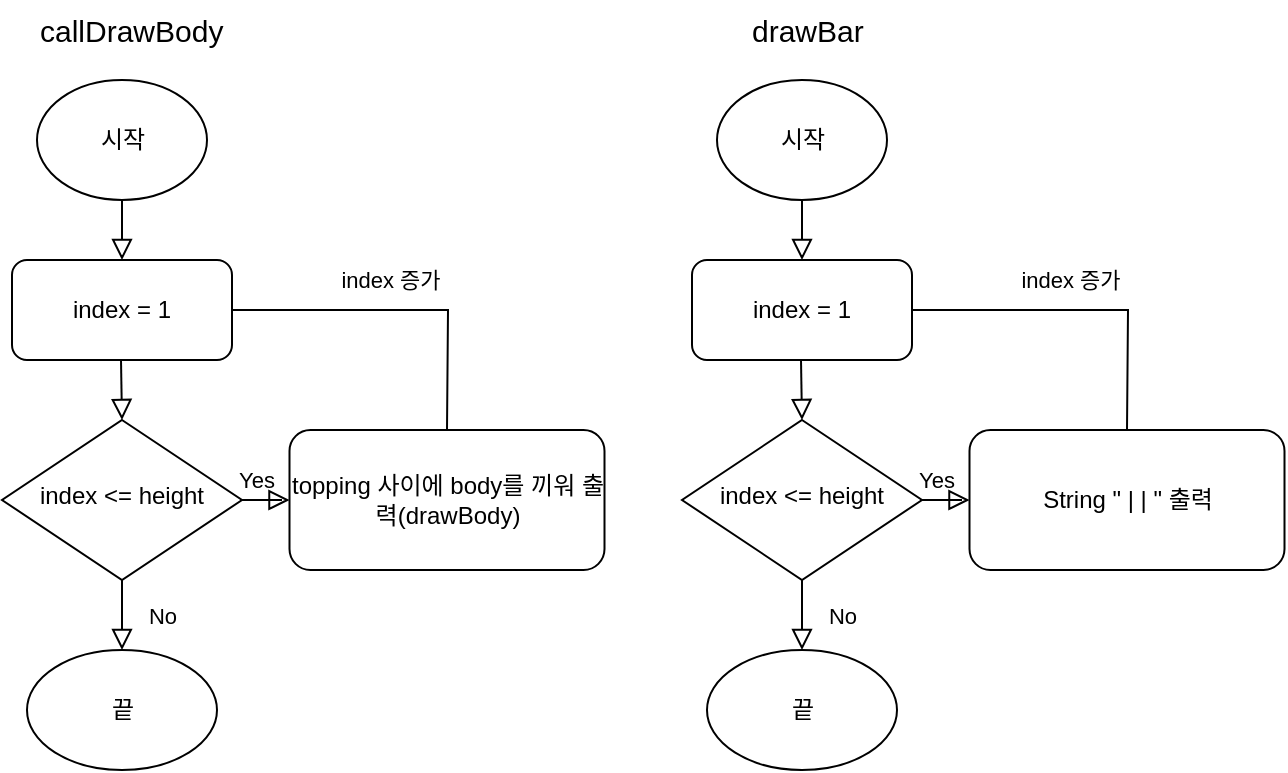 <mxfile version="21.6.2" type="device">
  <diagram id="C5RBs43oDa-KdzZeNtuy" name="Page-1">
    <mxGraphModel dx="966" dy="668" grid="1" gridSize="10" guides="1" tooltips="1" connect="1" arrows="1" fold="1" page="1" pageScale="1" pageWidth="827" pageHeight="1169" math="0" shadow="0">
      <root>
        <mxCell id="WIyWlLk6GJQsqaUBKTNV-0" />
        <mxCell id="WIyWlLk6GJQsqaUBKTNV-1" parent="WIyWlLk6GJQsqaUBKTNV-0" />
        <mxCell id="WIyWlLk6GJQsqaUBKTNV-2" value="" style="rounded=0;html=1;jettySize=auto;orthogonalLoop=1;fontSize=11;endArrow=block;endFill=0;endSize=8;strokeWidth=1;shadow=0;labelBackgroundColor=none;edgeStyle=orthogonalEdgeStyle;" parent="WIyWlLk6GJQsqaUBKTNV-1" edge="1">
          <mxGeometry relative="1" as="geometry">
            <mxPoint x="70" y="120" as="sourcePoint" />
            <mxPoint x="70" y="150" as="targetPoint" />
          </mxGeometry>
        </mxCell>
        <mxCell id="WIyWlLk6GJQsqaUBKTNV-4" value="No" style="rounded=0;html=1;jettySize=auto;orthogonalLoop=1;fontSize=11;endArrow=block;endFill=0;endSize=8;strokeWidth=1;shadow=0;labelBackgroundColor=none;edgeStyle=orthogonalEdgeStyle;exitX=0.5;exitY=1;exitDx=0;exitDy=0;entryX=0.5;entryY=0;entryDx=0;entryDy=0;" parent="WIyWlLk6GJQsqaUBKTNV-1" source="WIyWlLk6GJQsqaUBKTNV-6" target="kgnpg1wfMWJ6gp_dg6EU-1" edge="1">
          <mxGeometry y="20" relative="1" as="geometry">
            <mxPoint as="offset" />
            <mxPoint x="72.5" y="315" as="sourcePoint" />
            <mxPoint x="70" y="340" as="targetPoint" />
          </mxGeometry>
        </mxCell>
        <mxCell id="WIyWlLk6GJQsqaUBKTNV-5" value="Yes" style="edgeStyle=orthogonalEdgeStyle;rounded=0;html=1;jettySize=auto;orthogonalLoop=1;fontSize=11;endArrow=block;endFill=0;endSize=8;strokeWidth=1;shadow=0;labelBackgroundColor=none;" parent="WIyWlLk6GJQsqaUBKTNV-1" target="WIyWlLk6GJQsqaUBKTNV-7" edge="1">
          <mxGeometry y="10" relative="1" as="geometry">
            <mxPoint as="offset" />
            <mxPoint x="120" y="270" as="sourcePoint" />
            <Array as="points">
              <mxPoint x="150" y="270" />
              <mxPoint x="150" y="270" />
            </Array>
          </mxGeometry>
        </mxCell>
        <mxCell id="WIyWlLk6GJQsqaUBKTNV-6" value="index &amp;lt;= height" style="rhombus;whiteSpace=wrap;html=1;shadow=0;fontFamily=Helvetica;fontSize=12;align=center;strokeWidth=1;spacing=6;spacingTop=-4;" parent="WIyWlLk6GJQsqaUBKTNV-1" vertex="1">
          <mxGeometry x="10" y="230" width="120" height="80" as="geometry" />
        </mxCell>
        <mxCell id="WIyWlLk6GJQsqaUBKTNV-7" value="topping 사이에 body를 끼워 출력(drawBody)" style="rounded=1;whiteSpace=wrap;html=1;fontSize=12;glass=0;strokeWidth=1;shadow=0;" parent="WIyWlLk6GJQsqaUBKTNV-1" vertex="1">
          <mxGeometry x="153.75" y="235" width="157.5" height="70" as="geometry" />
        </mxCell>
        <mxCell id="kgnpg1wfMWJ6gp_dg6EU-0" value="시작" style="ellipse;whiteSpace=wrap;html=1;" parent="WIyWlLk6GJQsqaUBKTNV-1" vertex="1">
          <mxGeometry x="27.5" y="60" width="85" height="60" as="geometry" />
        </mxCell>
        <mxCell id="kgnpg1wfMWJ6gp_dg6EU-1" value="끝" style="ellipse;whiteSpace=wrap;html=1;" parent="WIyWlLk6GJQsqaUBKTNV-1" vertex="1">
          <mxGeometry x="22.5" y="345" width="95" height="60" as="geometry" />
        </mxCell>
        <mxCell id="kgnpg1wfMWJ6gp_dg6EU-2" value="&lt;span style=&quot;font-size: 15px;&quot;&gt;callDrawBody&lt;/span&gt;" style="text;strokeColor=none;fillColor=none;align=left;verticalAlign=middle;spacingLeft=4;spacingRight=4;overflow=hidden;points=[[0,0.5],[1,0.5]];portConstraint=eastwest;rotatable=0;whiteSpace=wrap;html=1;" parent="WIyWlLk6GJQsqaUBKTNV-1" vertex="1">
          <mxGeometry x="22.5" y="20" width="107.5" height="30" as="geometry" />
        </mxCell>
        <mxCell id="kgnpg1wfMWJ6gp_dg6EU-5" value="" style="endArrow=none;rounded=0;endFill=0;entryX=1;entryY=0.5;entryDx=0;entryDy=0;html=1;exitX=0.5;exitY=0;exitDx=0;exitDy=0;" parent="WIyWlLk6GJQsqaUBKTNV-1" source="WIyWlLk6GJQsqaUBKTNV-7" target="kgnpg1wfMWJ6gp_dg6EU-8" edge="1">
          <mxGeometry width="50" height="50" relative="1" as="geometry">
            <mxPoint x="232.5" y="250" as="sourcePoint" />
            <mxPoint x="72.5" y="200" as="targetPoint" />
            <Array as="points">
              <mxPoint x="233" y="175" />
            </Array>
          </mxGeometry>
        </mxCell>
        <mxCell id="kgnpg1wfMWJ6gp_dg6EU-12" value="index 증가" style="edgeLabel;html=1;align=center;verticalAlign=middle;resizable=0;points=[];" parent="kgnpg1wfMWJ6gp_dg6EU-5" vertex="1" connectable="0">
          <mxGeometry x="0.147" y="2" relative="1" as="geometry">
            <mxPoint x="7" y="-17" as="offset" />
          </mxGeometry>
        </mxCell>
        <mxCell id="kgnpg1wfMWJ6gp_dg6EU-8" value="index = 1" style="rounded=1;whiteSpace=wrap;html=1;" parent="WIyWlLk6GJQsqaUBKTNV-1" vertex="1">
          <mxGeometry x="15" y="150" width="110" height="50" as="geometry" />
        </mxCell>
        <mxCell id="kgnpg1wfMWJ6gp_dg6EU-9" value="" style="rounded=0;html=1;jettySize=auto;orthogonalLoop=1;fontSize=11;endArrow=block;endFill=0;endSize=8;strokeWidth=1;shadow=0;labelBackgroundColor=none;edgeStyle=orthogonalEdgeStyle;entryX=0.5;entryY=0;entryDx=0;entryDy=0;" parent="WIyWlLk6GJQsqaUBKTNV-1" target="WIyWlLk6GJQsqaUBKTNV-6" edge="1">
          <mxGeometry relative="1" as="geometry">
            <mxPoint x="69.5" y="200" as="sourcePoint" />
            <mxPoint x="69.5" y="230" as="targetPoint" />
          </mxGeometry>
        </mxCell>
        <mxCell id="kgnpg1wfMWJ6gp_dg6EU-30" value="&lt;font style=&quot;font-size: 15px;&quot;&gt;drawBar&lt;/font&gt;" style="text;strokeColor=none;fillColor=none;align=left;verticalAlign=middle;spacingLeft=4;spacingRight=4;overflow=hidden;points=[[0,0.5],[1,0.5]];portConstraint=eastwest;rotatable=0;whiteSpace=wrap;html=1;" parent="WIyWlLk6GJQsqaUBKTNV-1" vertex="1">
          <mxGeometry x="379" y="20" width="70" height="30" as="geometry" />
        </mxCell>
        <mxCell id="8g1LNyXFj_cM1cs8vt9g-8" value="" style="rounded=0;html=1;jettySize=auto;orthogonalLoop=1;fontSize=11;endArrow=block;endFill=0;endSize=8;strokeWidth=1;shadow=0;labelBackgroundColor=none;edgeStyle=orthogonalEdgeStyle;" edge="1" parent="WIyWlLk6GJQsqaUBKTNV-1">
          <mxGeometry relative="1" as="geometry">
            <mxPoint x="410" y="120" as="sourcePoint" />
            <mxPoint x="410" y="150" as="targetPoint" />
          </mxGeometry>
        </mxCell>
        <mxCell id="8g1LNyXFj_cM1cs8vt9g-9" value="No" style="rounded=0;html=1;jettySize=auto;orthogonalLoop=1;fontSize=11;endArrow=block;endFill=0;endSize=8;strokeWidth=1;shadow=0;labelBackgroundColor=none;edgeStyle=orthogonalEdgeStyle;exitX=0.5;exitY=1;exitDx=0;exitDy=0;entryX=0.5;entryY=0;entryDx=0;entryDy=0;" edge="1" parent="WIyWlLk6GJQsqaUBKTNV-1" source="8g1LNyXFj_cM1cs8vt9g-11" target="8g1LNyXFj_cM1cs8vt9g-14">
          <mxGeometry y="20" relative="1" as="geometry">
            <mxPoint as="offset" />
            <mxPoint x="412.5" y="315" as="sourcePoint" />
            <mxPoint x="410" y="340" as="targetPoint" />
          </mxGeometry>
        </mxCell>
        <mxCell id="8g1LNyXFj_cM1cs8vt9g-10" value="Yes" style="edgeStyle=orthogonalEdgeStyle;rounded=0;html=1;jettySize=auto;orthogonalLoop=1;fontSize=11;endArrow=block;endFill=0;endSize=8;strokeWidth=1;shadow=0;labelBackgroundColor=none;" edge="1" parent="WIyWlLk6GJQsqaUBKTNV-1" target="8g1LNyXFj_cM1cs8vt9g-12">
          <mxGeometry y="10" relative="1" as="geometry">
            <mxPoint as="offset" />
            <mxPoint x="460" y="270" as="sourcePoint" />
            <Array as="points">
              <mxPoint x="490" y="270" />
              <mxPoint x="490" y="270" />
            </Array>
          </mxGeometry>
        </mxCell>
        <mxCell id="8g1LNyXFj_cM1cs8vt9g-11" value="index &amp;lt;= height" style="rhombus;whiteSpace=wrap;html=1;shadow=0;fontFamily=Helvetica;fontSize=12;align=center;strokeWidth=1;spacing=6;spacingTop=-4;" vertex="1" parent="WIyWlLk6GJQsqaUBKTNV-1">
          <mxGeometry x="350" y="230" width="120" height="80" as="geometry" />
        </mxCell>
        <mxCell id="8g1LNyXFj_cM1cs8vt9g-12" value="String &quot; | | &quot; 출력" style="rounded=1;whiteSpace=wrap;html=1;fontSize=12;glass=0;strokeWidth=1;shadow=0;" vertex="1" parent="WIyWlLk6GJQsqaUBKTNV-1">
          <mxGeometry x="493.75" y="235" width="157.5" height="70" as="geometry" />
        </mxCell>
        <mxCell id="8g1LNyXFj_cM1cs8vt9g-13" value="시작" style="ellipse;whiteSpace=wrap;html=1;" vertex="1" parent="WIyWlLk6GJQsqaUBKTNV-1">
          <mxGeometry x="367.5" y="60" width="85" height="60" as="geometry" />
        </mxCell>
        <mxCell id="8g1LNyXFj_cM1cs8vt9g-14" value="끝" style="ellipse;whiteSpace=wrap;html=1;" vertex="1" parent="WIyWlLk6GJQsqaUBKTNV-1">
          <mxGeometry x="362.5" y="345" width="95" height="60" as="geometry" />
        </mxCell>
        <mxCell id="8g1LNyXFj_cM1cs8vt9g-15" value="" style="endArrow=none;rounded=0;endFill=0;entryX=1;entryY=0.5;entryDx=0;entryDy=0;html=1;exitX=0.5;exitY=0;exitDx=0;exitDy=0;" edge="1" parent="WIyWlLk6GJQsqaUBKTNV-1" source="8g1LNyXFj_cM1cs8vt9g-12" target="8g1LNyXFj_cM1cs8vt9g-17">
          <mxGeometry width="50" height="50" relative="1" as="geometry">
            <mxPoint x="572.5" y="250" as="sourcePoint" />
            <mxPoint x="412.5" y="200" as="targetPoint" />
            <Array as="points">
              <mxPoint x="573" y="175" />
            </Array>
          </mxGeometry>
        </mxCell>
        <mxCell id="8g1LNyXFj_cM1cs8vt9g-16" value="index 증가" style="edgeLabel;html=1;align=center;verticalAlign=middle;resizable=0;points=[];" vertex="1" connectable="0" parent="8g1LNyXFj_cM1cs8vt9g-15">
          <mxGeometry x="0.147" y="2" relative="1" as="geometry">
            <mxPoint x="7" y="-17" as="offset" />
          </mxGeometry>
        </mxCell>
        <mxCell id="8g1LNyXFj_cM1cs8vt9g-17" value="index = 1" style="rounded=1;whiteSpace=wrap;html=1;" vertex="1" parent="WIyWlLk6GJQsqaUBKTNV-1">
          <mxGeometry x="355" y="150" width="110" height="50" as="geometry" />
        </mxCell>
        <mxCell id="8g1LNyXFj_cM1cs8vt9g-18" value="" style="rounded=0;html=1;jettySize=auto;orthogonalLoop=1;fontSize=11;endArrow=block;endFill=0;endSize=8;strokeWidth=1;shadow=0;labelBackgroundColor=none;edgeStyle=orthogonalEdgeStyle;entryX=0.5;entryY=0;entryDx=0;entryDy=0;" edge="1" parent="WIyWlLk6GJQsqaUBKTNV-1" target="8g1LNyXFj_cM1cs8vt9g-11">
          <mxGeometry relative="1" as="geometry">
            <mxPoint x="409.5" y="200" as="sourcePoint" />
            <mxPoint x="409.5" y="230" as="targetPoint" />
          </mxGeometry>
        </mxCell>
      </root>
    </mxGraphModel>
  </diagram>
</mxfile>
